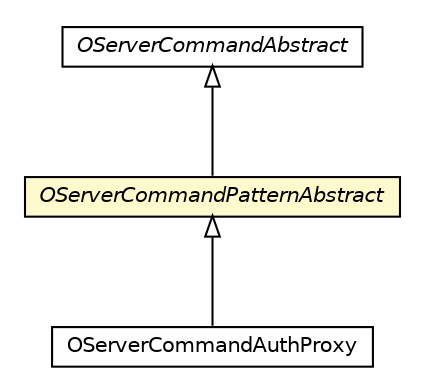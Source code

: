 #!/usr/local/bin/dot
#
# Class diagram 
# Generated by UMLGraph version R5_6-24-gf6e263 (http://www.umlgraph.org/)
#

digraph G {
	edge [fontname="Helvetica",fontsize=10,labelfontname="Helvetica",labelfontsize=10];
	node [fontname="Helvetica",fontsize=10,shape=plaintext];
	nodesep=0.25;
	ranksep=0.5;
	// com.orientechnologies.orient.server.network.protocol.http.command.OServerCommandAbstract
	c3779498 [label=<<table title="com.orientechnologies.orient.server.network.protocol.http.command.OServerCommandAbstract" border="0" cellborder="1" cellspacing="0" cellpadding="2" port="p" href="./OServerCommandAbstract.html">
		<tr><td><table border="0" cellspacing="0" cellpadding="1">
<tr><td align="center" balign="center"><font face="Helvetica-Oblique"> OServerCommandAbstract </font></td></tr>
		</table></td></tr>
		</table>>, URL="./OServerCommandAbstract.html", fontname="Helvetica", fontcolor="black", fontsize=10.0];
	// com.orientechnologies.orient.server.network.protocol.http.command.OServerCommandAuthProxy
	c3779500 [label=<<table title="com.orientechnologies.orient.server.network.protocol.http.command.OServerCommandAuthProxy" border="0" cellborder="1" cellspacing="0" cellpadding="2" port="p" href="./OServerCommandAuthProxy.html">
		<tr><td><table border="0" cellspacing="0" cellpadding="1">
<tr><td align="center" balign="center"> OServerCommandAuthProxy </td></tr>
		</table></td></tr>
		</table>>, URL="./OServerCommandAuthProxy.html", fontname="Helvetica", fontcolor="black", fontsize=10.0];
	// com.orientechnologies.orient.server.network.protocol.http.command.OServerCommandPatternAbstract
	c3779501 [label=<<table title="com.orientechnologies.orient.server.network.protocol.http.command.OServerCommandPatternAbstract" border="0" cellborder="1" cellspacing="0" cellpadding="2" port="p" bgcolor="lemonChiffon" href="./OServerCommandPatternAbstract.html">
		<tr><td><table border="0" cellspacing="0" cellpadding="1">
<tr><td align="center" balign="center"><font face="Helvetica-Oblique"> OServerCommandPatternAbstract </font></td></tr>
		</table></td></tr>
		</table>>, URL="./OServerCommandPatternAbstract.html", fontname="Helvetica", fontcolor="black", fontsize=10.0];
	//com.orientechnologies.orient.server.network.protocol.http.command.OServerCommandAuthProxy extends com.orientechnologies.orient.server.network.protocol.http.command.OServerCommandPatternAbstract
	c3779501:p -> c3779500:p [dir=back,arrowtail=empty];
	//com.orientechnologies.orient.server.network.protocol.http.command.OServerCommandPatternAbstract extends com.orientechnologies.orient.server.network.protocol.http.command.OServerCommandAbstract
	c3779498:p -> c3779501:p [dir=back,arrowtail=empty];
}

